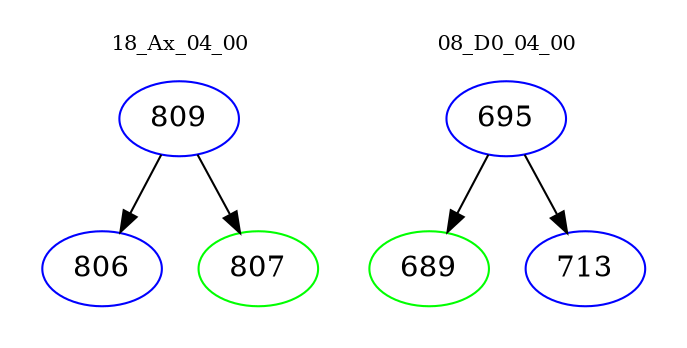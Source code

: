 digraph{
subgraph cluster_0 {
color = white
label = "18_Ax_04_00";
fontsize=10;
T0_809 [label="809", color="blue"]
T0_809 -> T0_806 [color="black"]
T0_806 [label="806", color="blue"]
T0_809 -> T0_807 [color="black"]
T0_807 [label="807", color="green"]
}
subgraph cluster_1 {
color = white
label = "08_D0_04_00";
fontsize=10;
T1_695 [label="695", color="blue"]
T1_695 -> T1_689 [color="black"]
T1_689 [label="689", color="green"]
T1_695 -> T1_713 [color="black"]
T1_713 [label="713", color="blue"]
}
}
